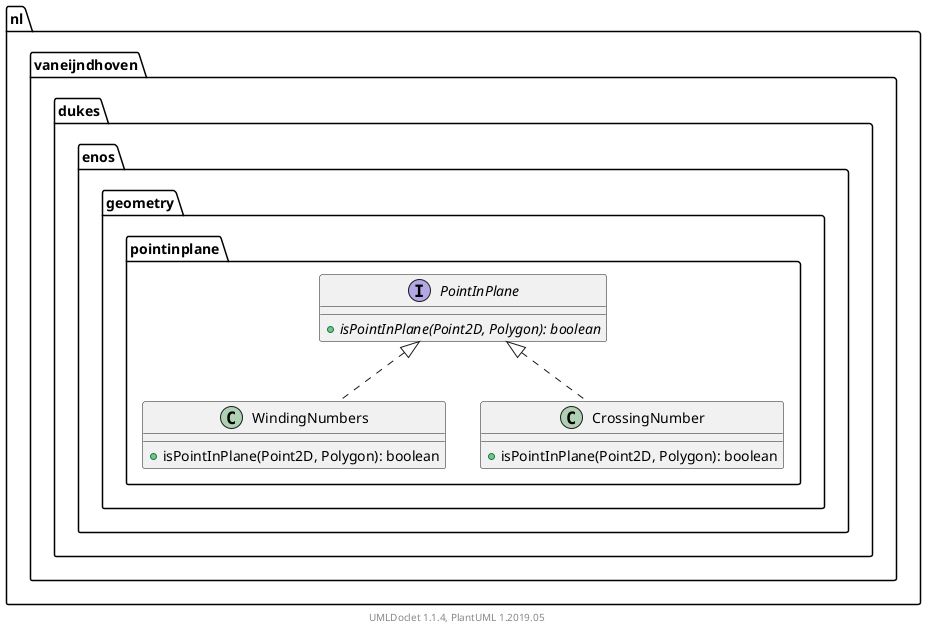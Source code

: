 @startuml

    namespace nl.vaneijndhoven.dukes.enos.geometry.pointinplane {

        interface PointInPlane [[PointInPlane.html]] {
            {abstract} +isPointInPlane(Point2D, Polygon): boolean
        }

        class WindingNumbers [[WindingNumbers.html]] {
            +isPointInPlane(Point2D, Polygon): boolean
        }

        class CrossingNumber [[CrossingNumber.html]] {
            +isPointInPlane(Point2D, Polygon): boolean
        }

        PointInPlane <|.. WindingNumbers

        PointInPlane <|.. CrossingNumber

    }


    center footer UMLDoclet 1.1.4, PlantUML 1.2019.05
@enduml
